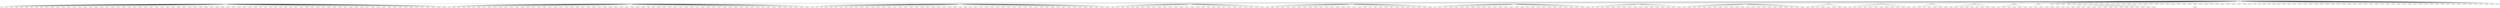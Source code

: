 graph X {
 473 [label="nodo473"];
 12 [label="nodo12"];
 21 [label="nodo21"];
 24 [label="nodo24"];
 32 [label="nodo32"];
 35 [label="nodo35"];
 48 [label="nodo48"];
 52 [label="nodo52"];
 84 [label="nodo84"];
 96 [label="nodo96"];
 133 [label="nodo133"];
 142 [label="nodo142"];
 158 [label="nodo158"];
 164 [label="nodo164"];
 167 [label="nodo167"];
 175 [label="nodo175"];
 176 [label="nodo176"];
 194 [label="nodo194"];
 205 [label="nodo205"];
 213 [label="nodo213"];
 225 [label="nodo225"];
 239 [label="nodo239"];
 249 [label="nodo249"];
 254 [label="nodo254"];
 256 [label="nodo256"];
 268 [label="nodo268"];
 270 [label="nodo270"];
 292 [label="nodo292"];
 298 [label="nodo298"];
 308 [label="nodo308"];
 320 [label="nodo320"];
 322 [label="nodo322"];
 323 [label="nodo323"];
 328 [label="nodo328"];
 330 [label="nodo330"];
 335 [label="nodo335"];
 337 [label="nodo337"];
 344 [label="nodo344"];
 345 [label="nodo345"];
 364 [label="nodo364"];
 373 [label="nodo373"];
 380 [label="nodo380"];
 400 [label="nodo400"];
 403 [label="nodo403"];
 406 [label="nodo406"];
 420 [label="nodo420"];
 425 [label="nodo425"];
 440 [label="nodo440"];
 449 [label="nodo449"];
 459 [label="nodo459"];
 460 [label="nodo460"];
 471 [label="nodo471"];
 5 [label="nodo5"];
 9 [label="nodo9"];
 30 [label="nodo30"];
 33 [label="nodo33"];
 40 [label="nodo40"];
 45 [label="nodo45"];
 50 [label="nodo50"];
 97 [label="nodo97"];
 110 [label="nodo110"];
 118 [label="nodo118"];
 120 [label="nodo120"];
 124 [label="nodo124"];
 146 [label="nodo146"];
 157 [label="nodo157"];
 159 [label="nodo159"];
 160 [label="nodo160"];
 170 [label="nodo170"];
 183 [label="nodo183"];
 192 [label="nodo192"];
 202 [label="nodo202"];
 212 [label="nodo212"];
 217 [label="nodo217"];
 248 [label="nodo248"];
 259 [label="nodo259"];
 275 [label="nodo275"];
 290 [label="nodo290"];
 291 [label="nodo291"];
 295 [label="nodo295"];
 296 [label="nodo296"];
 302 [label="nodo302"];
 312 [label="nodo312"];
 313 [label="nodo313"];
 321 [label="nodo321"];
 325 [label="nodo325"];
 340 [label="nodo340"];
 342 [label="nodo342"];
 347 [label="nodo347"];
 351 [label="nodo351"];
 362 [label="nodo362"];
 369 [label="nodo369"];
 392 [label="nodo392"];
 410 [label="nodo410"];
 479 [label="nodo479"];
 494 [label="nodo494"];
 498 [label="nodo498"];
 492 [label="nodo492"];
 7 [label="nodo7"];
 11 [label="nodo11"];
 15 [label="nodo15"];
 43 [label="nodo43"];
 56 [label="nodo56"];
 62 [label="nodo62"];
 76 [label="nodo76"];
 80 [label="nodo80"];
 95 [label="nodo95"];
 107 [label="nodo107"];
 109 [label="nodo109"];
 116 [label="nodo116"];
 132 [label="nodo132"];
 144 [label="nodo144"];
 148 [label="nodo148"];
 149 [label="nodo149"];
 153 [label="nodo153"];
 173 [label="nodo173"];
 186 [label="nodo186"];
 188 [label="nodo188"];
 211 [label="nodo211"];
 265 [label="nodo265"];
 274 [label="nodo274"];
 281 [label="nodo281"];
 294 [label="nodo294"];
 310 [label="nodo310"];
 319 [label="nodo319"];
 324 [label="nodo324"];
 326 [label="nodo326"];
 358 [label="nodo358"];
 359 [label="nodo359"];
 361 [label="nodo361"];
 363 [label="nodo363"];
 366 [label="nodo366"];
 367 [label="nodo367"];
 376 [label="nodo376"];
 382 [label="nodo382"];
 388 [label="nodo388"];
 394 [label="nodo394"];
 397 [label="nodo397"];
 399 [label="nodo399"];
 409 [label="nodo409"];
 416 [label="nodo416"];
 422 [label="nodo422"];
 434 [label="nodo434"];
 441 [label="nodo441"];
 469 [label="nodo469"];
 482 [label="nodo482"];
 17 [label="nodo17"];
 27 [label="nodo27"];
 29 [label="nodo29"];
 44 [label="nodo44"];
 68 [label="nodo68"];
 82 [label="nodo82"];
 98 [label="nodo98"];
 117 [label="nodo117"];
 131 [label="nodo131"];
 138 [label="nodo138"];
 145 [label="nodo145"];
 184 [label="nodo184"];
 224 [label="nodo224"];
 235 [label="nodo235"];
 236 [label="nodo236"];
 264 [label="nodo264"];
 271 [label="nodo271"];
 286 [label="nodo286"];
 288 [label="nodo288"];
 289 [label="nodo289"];
 377 [label="nodo377"];
 402 [label="nodo402"];
 404 [label="nodo404"];
 445 [label="nodo445"];
 456 [label="nodo456"];
 457 [label="nodo457"];
 461 [label="nodo461"];
 465 [label="nodo465"];
 468 [label="nodo468"];
 470 [label="nodo470"];
 477 [label="nodo477"];
 480 [label="nodo480"];
 481 [label="nodo481"];
 495 [label="nodo495"];
 499 [label="nodo499"];
 6 [label="nodo6"];
 16 [label="nodo16"];
 18 [label="nodo18"];
 46 [label="nodo46"];
 53 [label="nodo53"];
 70 [label="nodo70"];
 89 [label="nodo89"];
 100 [label="nodo100"];
 103 [label="nodo103"];
 104 [label="nodo104"];
 106 [label="nodo106"];
 114 [label="nodo114"];
 125 [label="nodo125"];
 163 [label="nodo163"];
 166 [label="nodo166"];
 174 [label="nodo174"];
 177 [label="nodo177"];
 196 [label="nodo196"];
 209 [label="nodo209"];
 214 [label="nodo214"];
 226 [label="nodo226"];
 255 [label="nodo255"];
 284 [label="nodo284"];
 293 [label="nodo293"];
 299 [label="nodo299"];
 300 [label="nodo300"];
 318 [label="nodo318"];
 354 [label="nodo354"];
 372 [label="nodo372"];
 383 [label="nodo383"];
 393 [label="nodo393"];
 428 [label="nodo428"];
 430 [label="nodo430"];
 432 [label="nodo432"];
 484 [label="nodo484"];
 491 [label="nodo491"];
 496 [label="nodo496"];
 67 [label="nodo67"];
 91 [label="nodo91"];
 150 [label="nodo150"];
 151 [label="nodo151"];
 180 [label="nodo180"];
 197 [label="nodo197"];
 201 [label="nodo201"];
 206 [label="nodo206"];
 240 [label="nodo240"];
 245 [label="nodo245"];
 262 [label="nodo262"];
 263 [label="nodo263"];
 277 [label="nodo277"];
 327 [label="nodo327"];
 346 [label="nodo346"];
 352 [label="nodo352"];
 360 [label="nodo360"];
 378 [label="nodo378"];
 386 [label="nodo386"];
 390 [label="nodo390"];
 412 [label="nodo412"];
 417 [label="nodo417"];
 421 [label="nodo421"];
 444 [label="nodo444"];
 446 [label="nodo446"];
 454 [label="nodo454"];
 455 [label="nodo455"];
 478 [label="nodo478"];
 490 [label="nodo490"];
 493 [label="nodo493"];
 23 [label="nodo23"];
 2 [label="nodo2"];
 4 [label="nodo4"];
 20 [label="nodo20"];
 26 [label="nodo26"];
 37 [label="nodo37"];
 54 [label="nodo54"];
 85 [label="nodo85"];
 86 [label="nodo86"];
 119 [label="nodo119"];
 162 [label="nodo162"];
 178 [label="nodo178"];
 220 [label="nodo220"];
 227 [label="nodo227"];
 234 [label="nodo234"];
 251 [label="nodo251"];
 272 [label="nodo272"];
 278 [label="nodo278"];
 282 [label="nodo282"];
 285 [label="nodo285"];
 315 [label="nodo315"];
 336 [label="nodo336"];
 341 [label="nodo341"];
 350 [label="nodo350"];
 379 [label="nodo379"];
 447 [label="nodo447"];
 453 [label="nodo453"];
 467 [label="nodo467"];
 28 [label="nodo28"];
 42 [label="nodo42"];
 75 [label="nodo75"];
 121 [label="nodo121"];
 127 [label="nodo127"];
 130 [label="nodo130"];
 140 [label="nodo140"];
 172 [label="nodo172"];
 195 [label="nodo195"];
 200 [label="nodo200"];
 216 [label="nodo216"];
 221 [label="nodo221"];
 231 [label="nodo231"];
 257 [label="nodo257"];
 279 [label="nodo279"];
 283 [label="nodo283"];
 287 [label="nodo287"];
 303 [label="nodo303"];
 305 [label="nodo305"];
 314 [label="nodo314"];
 333 [label="nodo333"];
 374 [label="nodo374"];
 375 [label="nodo375"];
 385 [label="nodo385"];
 395 [label="nodo395"];
 405 [label="nodo405"];
 415 [label="nodo415"];
 483 [label="nodo483"];
 10 [label="nodo10"];
 14 [label="nodo14"];
 25 [label="nodo25"];
 64 [label="nodo64"];
 79 [label="nodo79"];
 81 [label="nodo81"];
 222 [label="nodo222"];
 260 [label="nodo260"];
 267 [label="nodo267"];
 304 [label="nodo304"];
 370 [label="nodo370"];
 401 [label="nodo401"];
 423 [label="nodo423"];
 433 [label="nodo433"];
 442 [label="nodo442"];
 448 [label="nodo448"];
 450 [label="nodo450"];
 497 [label="nodo497"];
 41 [label="nodo41"];
 90 [label="nodo90"];
 92 [label="nodo92"];
 111 [label="nodo111"];
 147 [label="nodo147"];
 204 [label="nodo204"];
 207 [label="nodo207"];
 237 [label="nodo237"];
 244 [label="nodo244"];
 316 [label="nodo316"];
 475 [label="nodo475"];
 19 [label="nodo19"];
 59 [label="nodo59"];
 99 [label="nodo99"];
 105 [label="nodo105"];
 141 [label="nodo141"];
 181 [label="nodo181"];
 228 [label="nodo228"];
 258 [label="nodo258"];
 266 [label="nodo266"];
 280 [label="nodo280"];
 357 [label="nodo357"];
 371 [label="nodo371"];
 407 [label="nodo407"];
 408 [label="nodo408"];
 426 [label="nodo426"];
 427 [label="nodo427"];
 429 [label="nodo429"];
 452 [label="nodo452"];
 476 [label="nodo476"];
 71 [label="nodo71"];
 83 [label="nodo83"];
 137 [label="nodo137"];
 156 [label="nodo156"];
 171 [label="nodo171"];
 189 [label="nodo189"];
 218 [label="nodo218"];
 250 [label="nodo250"];
 307 [label="nodo307"];
 389 [label="nodo389"];
 486 [label="nodo486"];
 489 [label="nodo489"];
 1 [label="nodo1"];
 113 [label="nodo113"];
 123 [label="nodo123"];
 129 [label="nodo129"];
 154 [label="nodo154"];
 190 [label="nodo190"];
 193 [label="nodo193"];
 309 [label="nodo309"];
 343 [label="nodo343"];
 368 [label="nodo368"];
 413 [label="nodo413"];
 418 [label="nodo418"];
 436 [label="nodo436"];
 437 [label="nodo437"];
 472 [label="nodo472"];
 485 [label="nodo485"];
 60 [label="nodo60"];
 115 [label="nodo115"];
 122 [label="nodo122"];
 161 [label="nodo161"];
 191 [label="nodo191"];
 208 [label="nodo208"];
 219 [label="nodo219"];
 246 [label="nodo246"];
 411 [label="nodo411"];
 435 [label="nodo435"];
 462 [label="nodo462"];
 466 [label="nodo466"];
 488 [label="nodo488"];
 8 [label="nodo8"];
 38 [label="nodo38"];
 51 [label="nodo51"];
 136 [label="nodo136"];
 198 [label="nodo198"];
 210 [label="nodo210"];
 229 [label="nodo229"];
 241 [label="nodo241"];
 381 [label="nodo381"];
 419 [label="nodo419"];
 424 [label="nodo424"];
 232 [label="nodo232"];
 238 [label="nodo238"];
 247 [label="nodo247"];
 348 [label="nodo348"];
 414 [label="nodo414"];
 463 [label="nodo463"];
 34 [label="nodo34"];
 49 [label="nodo49"];
 55 [label="nodo55"];
 78 [label="nodo78"];
 93 [label="nodo93"];
 169 [label="nodo169"];
 230 [label="nodo230"];
 243 [label="nodo243"];
 276 [label="nodo276"];
 339 [label="nodo339"];
 353 [label="nodo353"];
 458 [label="nodo458"];
 94 [label="nodo94"];
 108 [label="nodo108"];
 143 [label="nodo143"];
 233 [label="nodo233"];
 252 [label="nodo252"];
 261 [label="nodo261"];
 306 [label="nodo306"];
 329 [label="nodo329"];
 338 [label="nodo338"];
 439 [label="nodo439"];
 487 [label="nodo487"];
 63 [label="nodo63"];
 58 [label="nodo58"];
 73 [label="nodo73"];
 438 [label="nodo438"];
 451 [label="nodo451"];
 168 [label="nodo168"];
 349 [label="nodo349"];
 384 [label="nodo384"];
 0 [label="nodo0"];
 31 [label="nodo31"];
 128 [label="nodo128"];
 13 [label="nodo13"];
 101 [label="nodo101"];
 126 [label="nodo126"];
 199 [label="nodo199"];
 242 [label="nodo242"];
 331 [label="nodo331"];
 431 [label="nodo431"];
 474 [label="nodo474"];
 273 [label="nodo273"];
 57 [label="nodo57"];
 135 [label="nodo135"];
 3 [label="nodo3"];
 253 [label="nodo253"];
 365 [label="nodo365"];
 396 [label="nodo396"];
 398 [label="nodo398"];
 69 [label="nodo69"];
 112 [label="nodo112"];
 152 [label="nodo152"];
 65 [label="nodo65"];
 66 [label="nodo66"];
 87 [label="nodo87"];
 334 [label="nodo334"];
 387 [label="nodo387"];
 269 [label="nodo269"];
 77 [label="nodo77"];
 134 [label="nodo134"];
 61 [label="nodo61"];
 332 [label="nodo332"];
 443 [label="nodo443"];
 311 [label="nodo311"];
 47 [label="nodo47"];
 317 [label="nodo317"];
 179 [label="nodo179"];
 182 [label="nodo182"];
 356 [label="nodo356"];
 215 [label="nodo215"];
 36 [label="nodo36"];
 72 [label="nodo72"];
 39 [label="nodo39"];
 355 [label="nodo355"];
 22 [label="nodo22"];
 297 [label="nodo297"];
 185 [label="nodo185"];
 102 [label="nodo102"];
 155 [label="nodo155"];
 391 [label="nodo391"];
 74 [label="nodo74"];
 464 [label="nodo464"];
 88 [label="nodo88"];
 223 [label="nodo223"];
 187 [label="nodo187"];
 165 [label="nodo165"];
 301 [label="nodo301"];
 203 [label="nodo203"];
 139 [label="nodo139"];
  473 -- 12 ;
  473 -- 21 ;
  473 -- 24 ;
  473 -- 32 ;
  473 -- 35 ;
  473 -- 48 ;
  473 -- 52 ;
  473 -- 84 ;
  473 -- 96 ;
  473 -- 133 ;
  473 -- 142 ;
  473 -- 158 ;
  473 -- 164 ;
  473 -- 167 ;
  473 -- 175 ;
  473 -- 176 ;
  473 -- 194 ;
  473 -- 205 ;
  473 -- 213 ;
  473 -- 225 ;
  473 -- 239 ;
  473 -- 249 ;
  473 -- 254 ;
  473 -- 256 ;
  473 -- 268 ;
  473 -- 270 ;
  473 -- 292 ;
  473 -- 298 ;
  473 -- 308 ;
  473 -- 320 ;
  473 -- 322 ;
  473 -- 323 ;
  473 -- 328 ;
  473 -- 330 ;
  473 -- 335 ;
  473 -- 337 ;
  473 -- 344 ;
  473 -- 345 ;
  473 -- 364 ;
  473 -- 373 ;
  473 -- 380 ;
  473 -- 400 ;
  473 -- 403 ;
  473 -- 406 ;
  473 -- 420 ;
  473 -- 425 ;
  473 -- 440 ;
  473 -- 449 ;
  473 -- 459 ;
  473 -- 460 ;
  473 -- 471 ;
  473 -- 5 ;
  473 -- 9 ;
  473 -- 30 ;
  473 -- 33 ;
  473 -- 40 ;
  473 -- 45 ;
  473 -- 50 ;
  473 -- 97 ;
  473 -- 110 ;
  473 -- 118 ;
  473 -- 120 ;
  473 -- 124 ;
  473 -- 146 ;
  473 -- 157 ;
  473 -- 159 ;
  473 -- 160 ;
  473 -- 170 ;
  473 -- 183 ;
  473 -- 192 ;
  473 -- 202 ;
  473 -- 212 ;
  473 -- 217 ;
  473 -- 248 ;
  473 -- 259 ;
  473 -- 275 ;
  473 -- 290 ;
  473 -- 291 ;
  473 -- 295 ;
  473 -- 296 ;
  473 -- 302 ;
  473 -- 312 ;
  473 -- 313 ;
  473 -- 321 ;
  473 -- 325 ;
  473 -- 340 ;
  473 -- 342 ;
  473 -- 347 ;
  473 -- 351 ;
  473 -- 362 ;
  473 -- 369 ;
  473 -- 392 ;
  473 -- 410 ;
  473 -- 479 ;
  473 -- 494 ;
  473 -- 498 ;
  473 -- 492 ;
  12 -- 7 ;
  12 -- 11 ;
  12 -- 15 ;
  12 -- 43 ;
  12 -- 56 ;
  12 -- 62 ;
  12 -- 76 ;
  12 -- 80 ;
  12 -- 95 ;
  12 -- 107 ;
  12 -- 109 ;
  12 -- 116 ;
  12 -- 132 ;
  12 -- 144 ;
  12 -- 148 ;
  12 -- 149 ;
  12 -- 153 ;
  12 -- 173 ;
  12 -- 186 ;
  12 -- 188 ;
  12 -- 211 ;
  12 -- 265 ;
  12 -- 274 ;
  12 -- 281 ;
  12 -- 294 ;
  12 -- 310 ;
  12 -- 319 ;
  12 -- 324 ;
  12 -- 326 ;
  12 -- 358 ;
  12 -- 359 ;
  12 -- 361 ;
  12 -- 363 ;
  12 -- 366 ;
  12 -- 367 ;
  12 -- 376 ;
  12 -- 382 ;
  12 -- 388 ;
  12 -- 394 ;
  12 -- 397 ;
  12 -- 399 ;
  12 -- 409 ;
  12 -- 416 ;
  12 -- 422 ;
  12 -- 434 ;
  12 -- 441 ;
  12 -- 469 ;
  12 -- 482 ;
  12 -- 17 ;
  12 -- 27 ;
  12 -- 29 ;
  12 -- 44 ;
  12 -- 68 ;
  12 -- 82 ;
  12 -- 98 ;
  12 -- 117 ;
  12 -- 131 ;
  12 -- 138 ;
  12 -- 145 ;
  12 -- 184 ;
  12 -- 224 ;
  12 -- 235 ;
  12 -- 236 ;
  12 -- 264 ;
  12 -- 271 ;
  12 -- 286 ;
  12 -- 288 ;
  12 -- 289 ;
  12 -- 377 ;
  12 -- 402 ;
  12 -- 404 ;
  12 -- 445 ;
  12 -- 456 ;
  12 -- 457 ;
  12 -- 461 ;
  12 -- 465 ;
  12 -- 468 ;
  12 -- 470 ;
  12 -- 477 ;
  12 -- 480 ;
  12 -- 481 ;
  12 -- 495 ;
  12 -- 499 ;
  21 -- 6 ;
  21 -- 16 ;
  21 -- 18 ;
  21 -- 46 ;
  21 -- 53 ;
  21 -- 70 ;
  21 -- 89 ;
  21 -- 100 ;
  21 -- 103 ;
  21 -- 104 ;
  21 -- 106 ;
  21 -- 114 ;
  21 -- 125 ;
  21 -- 163 ;
  21 -- 166 ;
  21 -- 174 ;
  21 -- 177 ;
  21 -- 196 ;
  21 -- 209 ;
  21 -- 214 ;
  21 -- 226 ;
  21 -- 255 ;
  21 -- 284 ;
  21 -- 293 ;
  21 -- 299 ;
  21 -- 300 ;
  21 -- 318 ;
  21 -- 354 ;
  21 -- 372 ;
  21 -- 383 ;
  21 -- 393 ;
  21 -- 428 ;
  21 -- 430 ;
  21 -- 432 ;
  21 -- 484 ;
  21 -- 491 ;
  21 -- 496 ;
  21 -- 67 ;
  21 -- 91 ;
  21 -- 150 ;
  21 -- 151 ;
  21 -- 180 ;
  21 -- 197 ;
  21 -- 201 ;
  21 -- 206 ;
  21 -- 240 ;
  21 -- 245 ;
  21 -- 262 ;
  21 -- 263 ;
  21 -- 277 ;
  21 -- 327 ;
  21 -- 346 ;
  21 -- 352 ;
  21 -- 360 ;
  21 -- 378 ;
  21 -- 386 ;
  21 -- 390 ;
  21 -- 412 ;
  21 -- 417 ;
  21 -- 421 ;
  21 -- 444 ;
  21 -- 446 ;
  21 -- 454 ;
  21 -- 455 ;
  21 -- 478 ;
  21 -- 490 ;
  21 -- 493 ;
  24 -- 23 ;
  24 -- 2 ;
  24 -- 4 ;
  24 -- 20 ;
  24 -- 26 ;
  24 -- 37 ;
  24 -- 54 ;
  24 -- 85 ;
  24 -- 86 ;
  24 -- 119 ;
  24 -- 162 ;
  24 -- 178 ;
  24 -- 220 ;
  24 -- 227 ;
  24 -- 234 ;
  24 -- 251 ;
  24 -- 272 ;
  24 -- 278 ;
  24 -- 282 ;
  24 -- 285 ;
  24 -- 315 ;
  24 -- 336 ;
  24 -- 341 ;
  24 -- 350 ;
  24 -- 379 ;
  24 -- 447 ;
  24 -- 453 ;
  24 -- 467 ;
  24 -- 28 ;
  24 -- 42 ;
  24 -- 75 ;
  24 -- 121 ;
  24 -- 127 ;
  24 -- 130 ;
  24 -- 140 ;
  24 -- 172 ;
  24 -- 195 ;
  24 -- 200 ;
  24 -- 216 ;
  24 -- 221 ;
  24 -- 231 ;
  24 -- 257 ;
  24 -- 279 ;
  24 -- 283 ;
  24 -- 287 ;
  24 -- 303 ;
  24 -- 305 ;
  24 -- 314 ;
  24 -- 333 ;
  24 -- 374 ;
  24 -- 375 ;
  24 -- 385 ;
  24 -- 395 ;
  24 -- 405 ;
  24 -- 415 ;
  24 -- 483 ;
  32 -- 10 ;
  32 -- 14 ;
  32 -- 25 ;
  32 -- 64 ;
  32 -- 79 ;
  32 -- 81 ;
  32 -- 222 ;
  32 -- 260 ;
  32 -- 267 ;
  32 -- 304 ;
  32 -- 370 ;
  32 -- 401 ;
  32 -- 423 ;
  32 -- 433 ;
  32 -- 442 ;
  32 -- 448 ;
  32 -- 450 ;
  32 -- 497 ;
  32 -- 41 ;
  32 -- 90 ;
  32 -- 92 ;
  32 -- 111 ;
  32 -- 147 ;
  32 -- 204 ;
  32 -- 207 ;
  32 -- 237 ;
  32 -- 244 ;
  32 -- 316 ;
  32 -- 475 ;
  35 -- 19 ;
  35 -- 59 ;
  35 -- 99 ;
  35 -- 105 ;
  35 -- 141 ;
  35 -- 181 ;
  35 -- 228 ;
  35 -- 258 ;
  35 -- 266 ;
  35 -- 280 ;
  35 -- 357 ;
  35 -- 371 ;
  35 -- 407 ;
  35 -- 408 ;
  35 -- 426 ;
  35 -- 427 ;
  35 -- 429 ;
  35 -- 452 ;
  35 -- 476 ;
  35 -- 71 ;
  35 -- 83 ;
  35 -- 137 ;
  35 -- 156 ;
  35 -- 171 ;
  35 -- 189 ;
  35 -- 218 ;
  35 -- 250 ;
  35 -- 307 ;
  35 -- 389 ;
  35 -- 486 ;
  35 -- 489 ;
  48 -- 1 ;
  48 -- 113 ;
  48 -- 123 ;
  48 -- 129 ;
  48 -- 154 ;
  48 -- 190 ;
  48 -- 193 ;
  48 -- 309 ;
  48 -- 343 ;
  48 -- 368 ;
  48 -- 413 ;
  48 -- 418 ;
  48 -- 436 ;
  48 -- 437 ;
  48 -- 472 ;
  48 -- 485 ;
  48 -- 60 ;
  48 -- 115 ;
  48 -- 122 ;
  48 -- 161 ;
  48 -- 191 ;
  48 -- 208 ;
  48 -- 219 ;
  48 -- 246 ;
  48 -- 411 ;
  48 -- 435 ;
  48 -- 462 ;
  48 -- 466 ;
  48 -- 488 ;
  52 -- 8 ;
  52 -- 38 ;
  52 -- 51 ;
  52 -- 136 ;
  52 -- 198 ;
  52 -- 210 ;
  52 -- 229 ;
  52 -- 241 ;
  52 -- 381 ;
  52 -- 419 ;
  52 -- 424 ;
  52 -- 232 ;
  52 -- 238 ;
  52 -- 247 ;
  52 -- 348 ;
  52 -- 414 ;
  52 -- 463 ;
  84 -- 34 ;
  84 -- 49 ;
  84 -- 55 ;
  84 -- 78 ;
  84 -- 93 ;
  84 -- 169 ;
  84 -- 230 ;
  84 -- 243 ;
  84 -- 276 ;
  84 -- 339 ;
  84 -- 353 ;
  84 -- 458 ;
  84 -- 94 ;
  84 -- 108 ;
  84 -- 143 ;
  84 -- 233 ;
  84 -- 252 ;
  84 -- 261 ;
  84 -- 306 ;
  84 -- 329 ;
  84 -- 338 ;
  84 -- 439 ;
  84 -- 487 ;
  96 -- 63 ;
  96 -- 58 ;
  96 -- 73 ;
  96 -- 438 ;
  96 -- 451 ;
  96 -- 168 ;
  96 -- 349 ;
  96 -- 384 ;
  133 -- 0 ;
  133 -- 31 ;
  133 -- 128 ;
  133 -- 13 ;
  133 -- 101 ;
  133 -- 126 ;
  133 -- 199 ;
  133 -- 242 ;
  133 -- 331 ;
  133 -- 431 ;
  133 -- 474 ;
  133 -- 273 ;
  142 -- 57 ;
  142 -- 135 ;
  142 -- 3 ;
  142 -- 253 ;
  142 -- 365 ;
  142 -- 396 ;
  142 -- 398 ;
  158 -- 69 ;
  158 -- 112 ;
  158 -- 152 ;
  158 -- 65 ;
  158 -- 66 ;
  158 -- 87 ;
  158 -- 334 ;
  158 -- 387 ;
  158 -- 269 ;
  164 -- 77 ;
  164 -- 134 ;
  164 -- 61 ;
  164 -- 332 ;
  164 -- 443 ;
  164 -- 311 ;
  167 -- 47 ;
  167 -- 317 ;
  167 -- 179 ;
  175 -- 182 ;
  175 -- 356 ;
  176 -- 215 ;
  194 -- 36 ;
  205 -- 72 ;
  205 -- 39 ;
  205 -- 355 ;
  213 -- 22 ;
  213 -- 297 ;
  225 -- 185 ;
  239 -- 102 ;
  249 -- 155 ;
  249 -- 391 ;
  254 -- 74 ;
  254 -- 464 ;
  256 -- 88 ;
  268 -- 223 ;
  270 -- 187 ;
  298 -- 165 ;
  308 -- 301 ;
  322 -- 203 ;
  380 -- 139 ;
}
